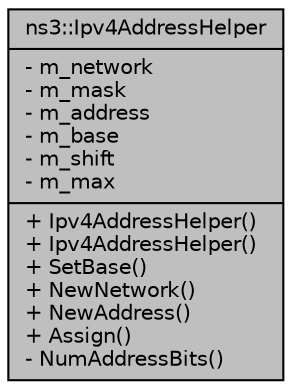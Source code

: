 digraph "ns3::Ipv4AddressHelper"
{
  edge [fontname="Helvetica",fontsize="10",labelfontname="Helvetica",labelfontsize="10"];
  node [fontname="Helvetica",fontsize="10",shape=record];
  Node1 [label="{ns3::Ipv4AddressHelper\n|- m_network\l- m_mask\l- m_address\l- m_base\l- m_shift\l- m_max\l|+ Ipv4AddressHelper()\l+ Ipv4AddressHelper()\l+ SetBase()\l+ NewNetwork()\l+ NewAddress()\l+ Assign()\l- NumAddressBits()\l}",height=0.2,width=0.4,color="black", fillcolor="grey75", style="filled", fontcolor="black"];
}
